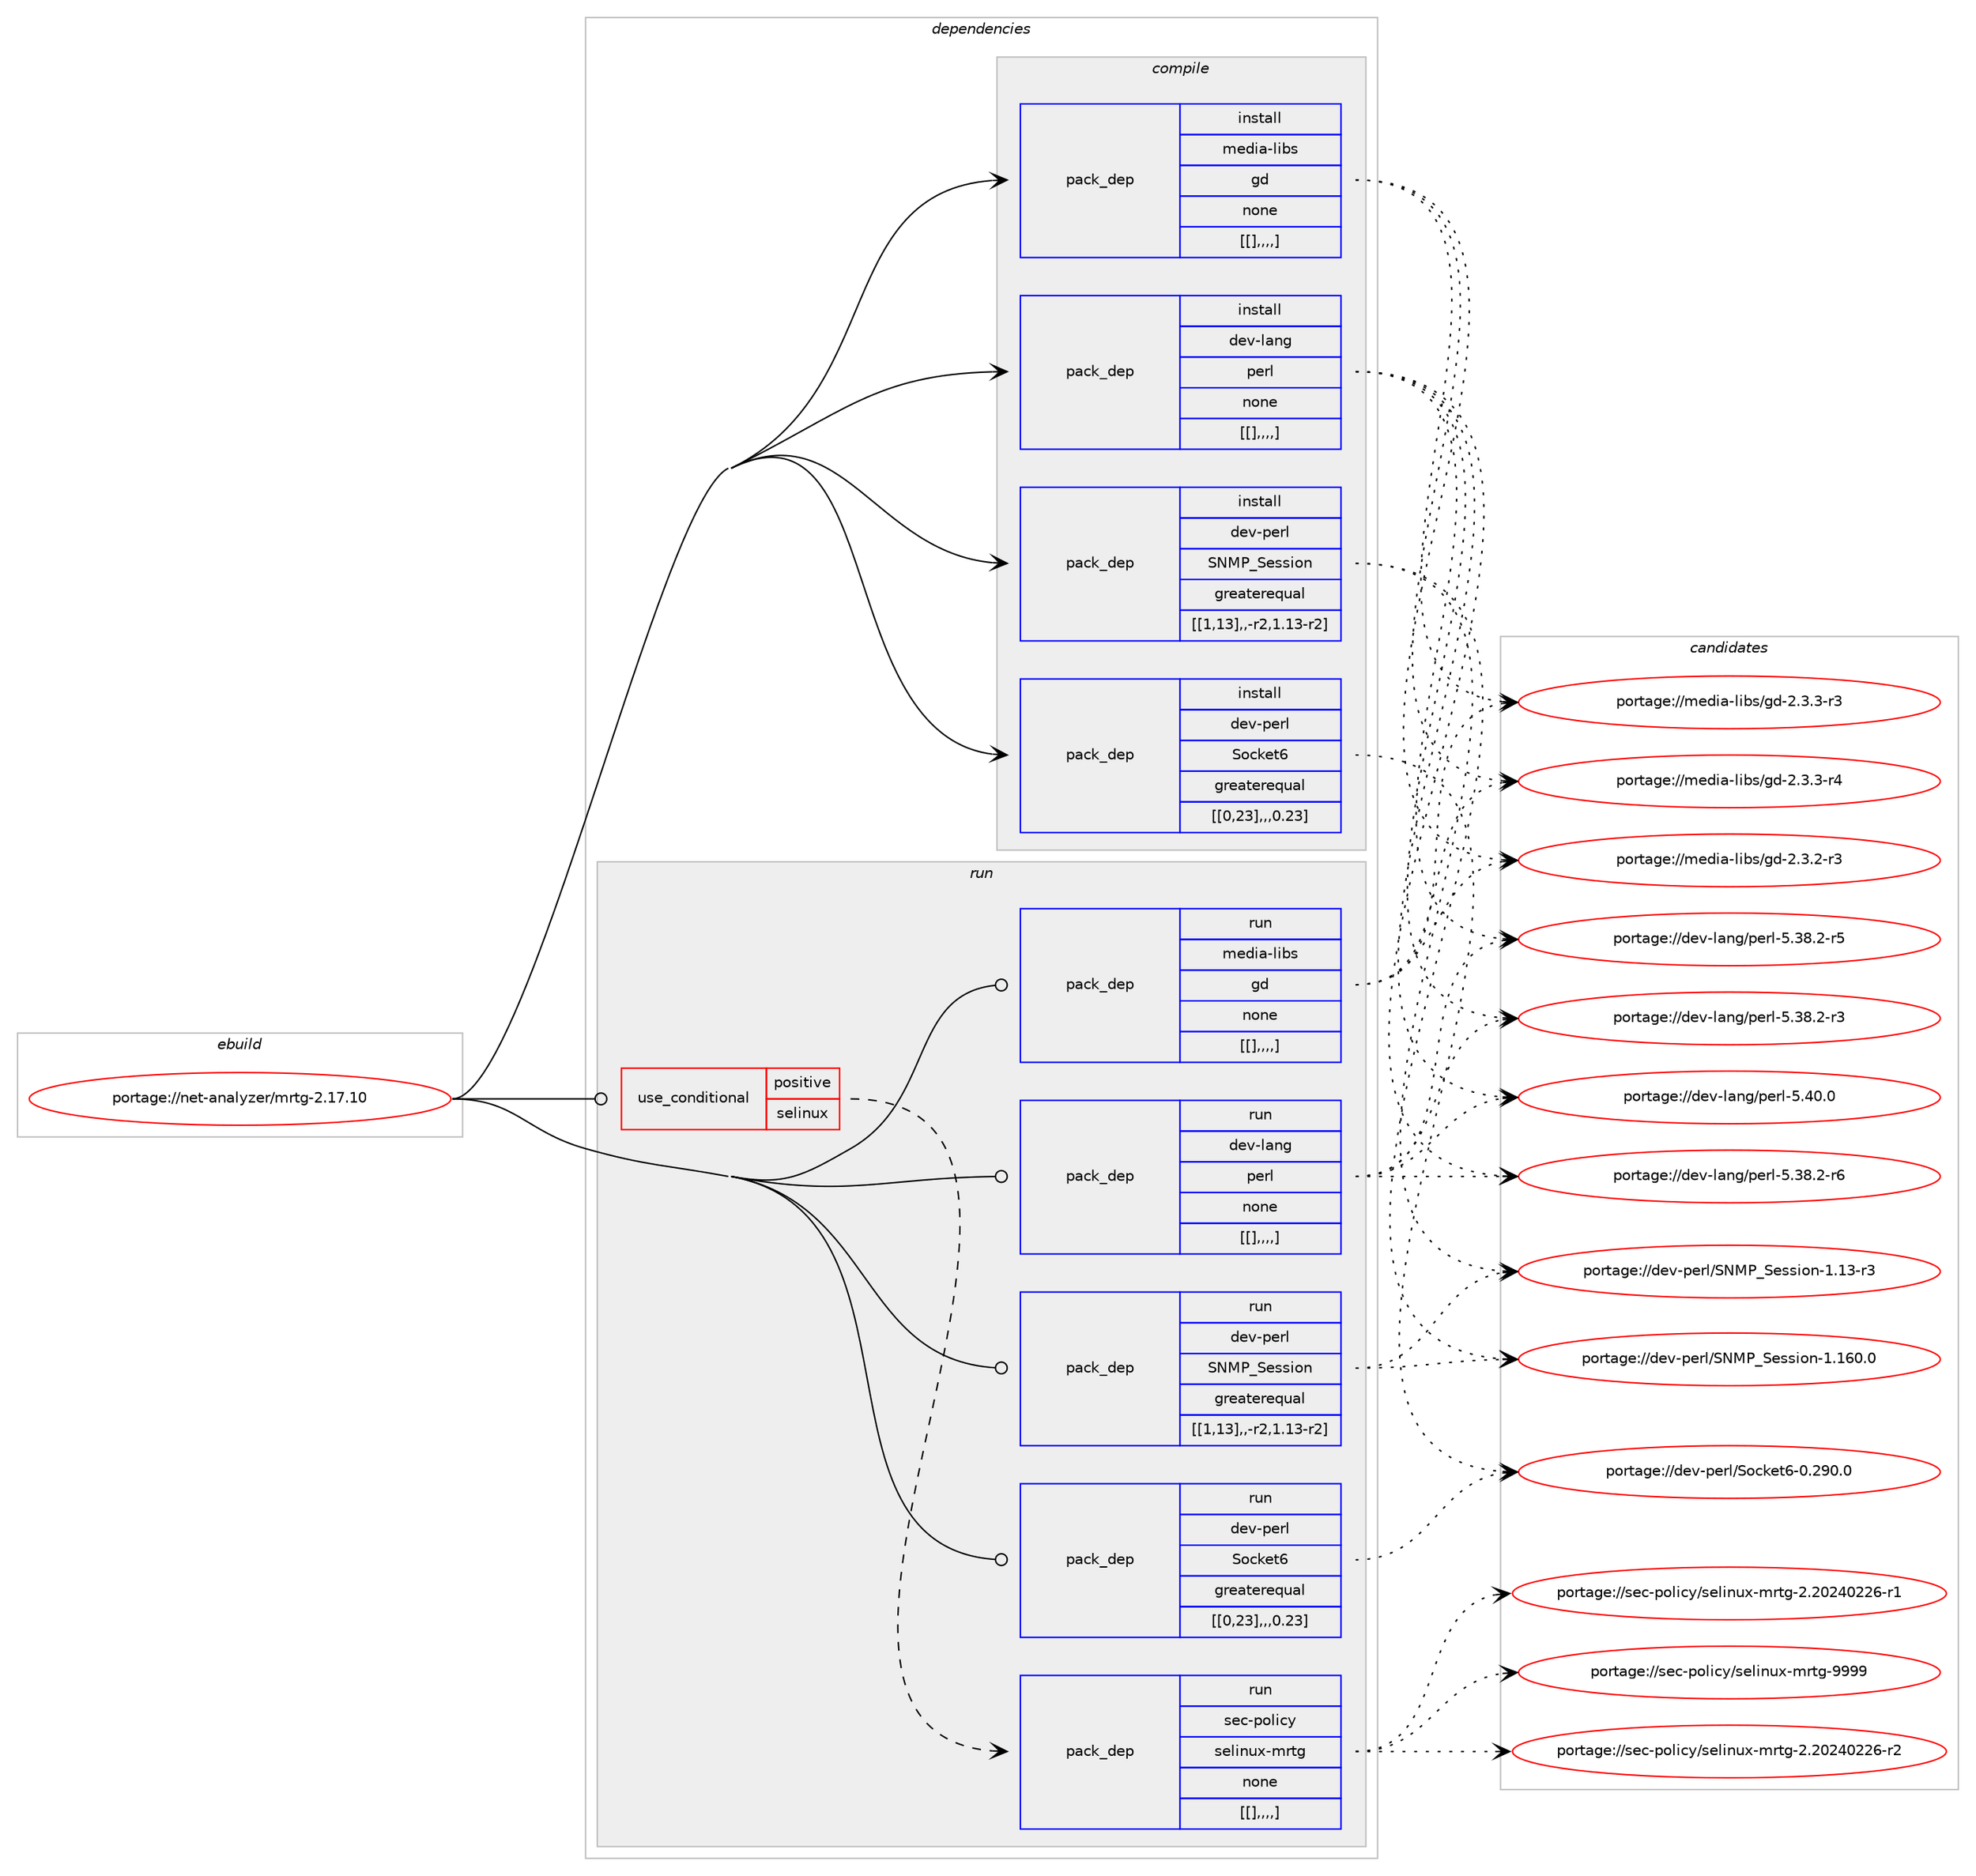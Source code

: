 digraph prolog {

# *************
# Graph options
# *************

newrank=true;
concentrate=true;
compound=true;
graph [rankdir=LR,fontname=Helvetica,fontsize=10,ranksep=1.5];#, ranksep=2.5, nodesep=0.2];
edge  [arrowhead=vee];
node  [fontname=Helvetica,fontsize=10];

# **********
# The ebuild
# **********

subgraph cluster_leftcol {
color=gray;
label=<<i>ebuild</i>>;
id [label="portage://net-analyzer/mrtg-2.17.10", color=red, width=4, href="../net-analyzer/mrtg-2.17.10.svg"];
}

# ****************
# The dependencies
# ****************

subgraph cluster_midcol {
color=gray;
label=<<i>dependencies</i>>;
subgraph cluster_compile {
fillcolor="#eeeeee";
style=filled;
label=<<i>compile</i>>;
subgraph pack261941 {
dependency356206 [label=<<TABLE BORDER="0" CELLBORDER="1" CELLSPACING="0" CELLPADDING="4" WIDTH="220"><TR><TD ROWSPAN="6" CELLPADDING="30">pack_dep</TD></TR><TR><TD WIDTH="110">install</TD></TR><TR><TD>dev-lang</TD></TR><TR><TD>perl</TD></TR><TR><TD>none</TD></TR><TR><TD>[[],,,,]</TD></TR></TABLE>>, shape=none, color=blue];
}
id:e -> dependency356206:w [weight=20,style="solid",arrowhead="vee"];
subgraph pack261942 {
dependency356207 [label=<<TABLE BORDER="0" CELLBORDER="1" CELLSPACING="0" CELLPADDING="4" WIDTH="220"><TR><TD ROWSPAN="6" CELLPADDING="30">pack_dep</TD></TR><TR><TD WIDTH="110">install</TD></TR><TR><TD>dev-perl</TD></TR><TR><TD>SNMP_Session</TD></TR><TR><TD>greaterequal</TD></TR><TR><TD>[[1,13],,-r2,1.13-r2]</TD></TR></TABLE>>, shape=none, color=blue];
}
id:e -> dependency356207:w [weight=20,style="solid",arrowhead="vee"];
subgraph pack261943 {
dependency356208 [label=<<TABLE BORDER="0" CELLBORDER="1" CELLSPACING="0" CELLPADDING="4" WIDTH="220"><TR><TD ROWSPAN="6" CELLPADDING="30">pack_dep</TD></TR><TR><TD WIDTH="110">install</TD></TR><TR><TD>dev-perl</TD></TR><TR><TD>Socket6</TD></TR><TR><TD>greaterequal</TD></TR><TR><TD>[[0,23],,,0.23]</TD></TR></TABLE>>, shape=none, color=blue];
}
id:e -> dependency356208:w [weight=20,style="solid",arrowhead="vee"];
subgraph pack261944 {
dependency356209 [label=<<TABLE BORDER="0" CELLBORDER="1" CELLSPACING="0" CELLPADDING="4" WIDTH="220"><TR><TD ROWSPAN="6" CELLPADDING="30">pack_dep</TD></TR><TR><TD WIDTH="110">install</TD></TR><TR><TD>media-libs</TD></TR><TR><TD>gd</TD></TR><TR><TD>none</TD></TR><TR><TD>[[],,,,]</TD></TR></TABLE>>, shape=none, color=blue];
}
id:e -> dependency356209:w [weight=20,style="solid",arrowhead="vee"];
}
subgraph cluster_compileandrun {
fillcolor="#eeeeee";
style=filled;
label=<<i>compile and run</i>>;
}
subgraph cluster_run {
fillcolor="#eeeeee";
style=filled;
label=<<i>run</i>>;
subgraph cond91554 {
dependency356210 [label=<<TABLE BORDER="0" CELLBORDER="1" CELLSPACING="0" CELLPADDING="4"><TR><TD ROWSPAN="3" CELLPADDING="10">use_conditional</TD></TR><TR><TD>positive</TD></TR><TR><TD>selinux</TD></TR></TABLE>>, shape=none, color=red];
subgraph pack261945 {
dependency356211 [label=<<TABLE BORDER="0" CELLBORDER="1" CELLSPACING="0" CELLPADDING="4" WIDTH="220"><TR><TD ROWSPAN="6" CELLPADDING="30">pack_dep</TD></TR><TR><TD WIDTH="110">run</TD></TR><TR><TD>sec-policy</TD></TR><TR><TD>selinux-mrtg</TD></TR><TR><TD>none</TD></TR><TR><TD>[[],,,,]</TD></TR></TABLE>>, shape=none, color=blue];
}
dependency356210:e -> dependency356211:w [weight=20,style="dashed",arrowhead="vee"];
}
id:e -> dependency356210:w [weight=20,style="solid",arrowhead="odot"];
subgraph pack261946 {
dependency356212 [label=<<TABLE BORDER="0" CELLBORDER="1" CELLSPACING="0" CELLPADDING="4" WIDTH="220"><TR><TD ROWSPAN="6" CELLPADDING="30">pack_dep</TD></TR><TR><TD WIDTH="110">run</TD></TR><TR><TD>dev-lang</TD></TR><TR><TD>perl</TD></TR><TR><TD>none</TD></TR><TR><TD>[[],,,,]</TD></TR></TABLE>>, shape=none, color=blue];
}
id:e -> dependency356212:w [weight=20,style="solid",arrowhead="odot"];
subgraph pack261947 {
dependency356213 [label=<<TABLE BORDER="0" CELLBORDER="1" CELLSPACING="0" CELLPADDING="4" WIDTH="220"><TR><TD ROWSPAN="6" CELLPADDING="30">pack_dep</TD></TR><TR><TD WIDTH="110">run</TD></TR><TR><TD>dev-perl</TD></TR><TR><TD>SNMP_Session</TD></TR><TR><TD>greaterequal</TD></TR><TR><TD>[[1,13],,-r2,1.13-r2]</TD></TR></TABLE>>, shape=none, color=blue];
}
id:e -> dependency356213:w [weight=20,style="solid",arrowhead="odot"];
subgraph pack261948 {
dependency356214 [label=<<TABLE BORDER="0" CELLBORDER="1" CELLSPACING="0" CELLPADDING="4" WIDTH="220"><TR><TD ROWSPAN="6" CELLPADDING="30">pack_dep</TD></TR><TR><TD WIDTH="110">run</TD></TR><TR><TD>dev-perl</TD></TR><TR><TD>Socket6</TD></TR><TR><TD>greaterequal</TD></TR><TR><TD>[[0,23],,,0.23]</TD></TR></TABLE>>, shape=none, color=blue];
}
id:e -> dependency356214:w [weight=20,style="solid",arrowhead="odot"];
subgraph pack261949 {
dependency356215 [label=<<TABLE BORDER="0" CELLBORDER="1" CELLSPACING="0" CELLPADDING="4" WIDTH="220"><TR><TD ROWSPAN="6" CELLPADDING="30">pack_dep</TD></TR><TR><TD WIDTH="110">run</TD></TR><TR><TD>media-libs</TD></TR><TR><TD>gd</TD></TR><TR><TD>none</TD></TR><TR><TD>[[],,,,]</TD></TR></TABLE>>, shape=none, color=blue];
}
id:e -> dependency356215:w [weight=20,style="solid",arrowhead="odot"];
}
}

# **************
# The candidates
# **************

subgraph cluster_choices {
rank=same;
color=gray;
label=<<i>candidates</i>>;

subgraph choice261941 {
color=black;
nodesep=1;
choice10010111845108971101034711210111410845534652484648 [label="portage://dev-lang/perl-5.40.0", color=red, width=4,href="../dev-lang/perl-5.40.0.svg"];
choice100101118451089711010347112101114108455346515646504511454 [label="portage://dev-lang/perl-5.38.2-r6", color=red, width=4,href="../dev-lang/perl-5.38.2-r6.svg"];
choice100101118451089711010347112101114108455346515646504511453 [label="portage://dev-lang/perl-5.38.2-r5", color=red, width=4,href="../dev-lang/perl-5.38.2-r5.svg"];
choice100101118451089711010347112101114108455346515646504511451 [label="portage://dev-lang/perl-5.38.2-r3", color=red, width=4,href="../dev-lang/perl-5.38.2-r3.svg"];
dependency356206:e -> choice10010111845108971101034711210111410845534652484648:w [style=dotted,weight="100"];
dependency356206:e -> choice100101118451089711010347112101114108455346515646504511454:w [style=dotted,weight="100"];
dependency356206:e -> choice100101118451089711010347112101114108455346515646504511453:w [style=dotted,weight="100"];
dependency356206:e -> choice100101118451089711010347112101114108455346515646504511451:w [style=dotted,weight="100"];
}
subgraph choice261942 {
color=black;
nodesep=1;
choice10010111845112101114108478378778095831011151151051111104549464954484648 [label="portage://dev-perl/SNMP_Session-1.160.0", color=red, width=4,href="../dev-perl/SNMP_Session-1.160.0.svg"];
choice100101118451121011141084783787780958310111511510511111045494649514511451 [label="portage://dev-perl/SNMP_Session-1.13-r3", color=red, width=4,href="../dev-perl/SNMP_Session-1.13-r3.svg"];
dependency356207:e -> choice10010111845112101114108478378778095831011151151051111104549464954484648:w [style=dotted,weight="100"];
dependency356207:e -> choice100101118451121011141084783787780958310111511510511111045494649514511451:w [style=dotted,weight="100"];
}
subgraph choice261943 {
color=black;
nodesep=1;
choice10010111845112101114108478311199107101116544548465057484648 [label="portage://dev-perl/Socket6-0.290.0", color=red, width=4,href="../dev-perl/Socket6-0.290.0.svg"];
dependency356208:e -> choice10010111845112101114108478311199107101116544548465057484648:w [style=dotted,weight="100"];
}
subgraph choice261944 {
color=black;
nodesep=1;
choice109101100105974510810598115471031004550465146514511452 [label="portage://media-libs/gd-2.3.3-r4", color=red, width=4,href="../media-libs/gd-2.3.3-r4.svg"];
choice109101100105974510810598115471031004550465146514511451 [label="portage://media-libs/gd-2.3.3-r3", color=red, width=4,href="../media-libs/gd-2.3.3-r3.svg"];
choice109101100105974510810598115471031004550465146504511451 [label="portage://media-libs/gd-2.3.2-r3", color=red, width=4,href="../media-libs/gd-2.3.2-r3.svg"];
dependency356209:e -> choice109101100105974510810598115471031004550465146514511452:w [style=dotted,weight="100"];
dependency356209:e -> choice109101100105974510810598115471031004550465146514511451:w [style=dotted,weight="100"];
dependency356209:e -> choice109101100105974510810598115471031004550465146504511451:w [style=dotted,weight="100"];
}
subgraph choice261945 {
color=black;
nodesep=1;
choice11510199451121111081059912147115101108105110117120451091141161034557575757 [label="portage://sec-policy/selinux-mrtg-9999", color=red, width=4,href="../sec-policy/selinux-mrtg-9999.svg"];
choice115101994511211110810599121471151011081051101171204510911411610345504650485052485050544511450 [label="portage://sec-policy/selinux-mrtg-2.20240226-r2", color=red, width=4,href="../sec-policy/selinux-mrtg-2.20240226-r2.svg"];
choice115101994511211110810599121471151011081051101171204510911411610345504650485052485050544511449 [label="portage://sec-policy/selinux-mrtg-2.20240226-r1", color=red, width=4,href="../sec-policy/selinux-mrtg-2.20240226-r1.svg"];
dependency356211:e -> choice11510199451121111081059912147115101108105110117120451091141161034557575757:w [style=dotted,weight="100"];
dependency356211:e -> choice115101994511211110810599121471151011081051101171204510911411610345504650485052485050544511450:w [style=dotted,weight="100"];
dependency356211:e -> choice115101994511211110810599121471151011081051101171204510911411610345504650485052485050544511449:w [style=dotted,weight="100"];
}
subgraph choice261946 {
color=black;
nodesep=1;
choice10010111845108971101034711210111410845534652484648 [label="portage://dev-lang/perl-5.40.0", color=red, width=4,href="../dev-lang/perl-5.40.0.svg"];
choice100101118451089711010347112101114108455346515646504511454 [label="portage://dev-lang/perl-5.38.2-r6", color=red, width=4,href="../dev-lang/perl-5.38.2-r6.svg"];
choice100101118451089711010347112101114108455346515646504511453 [label="portage://dev-lang/perl-5.38.2-r5", color=red, width=4,href="../dev-lang/perl-5.38.2-r5.svg"];
choice100101118451089711010347112101114108455346515646504511451 [label="portage://dev-lang/perl-5.38.2-r3", color=red, width=4,href="../dev-lang/perl-5.38.2-r3.svg"];
dependency356212:e -> choice10010111845108971101034711210111410845534652484648:w [style=dotted,weight="100"];
dependency356212:e -> choice100101118451089711010347112101114108455346515646504511454:w [style=dotted,weight="100"];
dependency356212:e -> choice100101118451089711010347112101114108455346515646504511453:w [style=dotted,weight="100"];
dependency356212:e -> choice100101118451089711010347112101114108455346515646504511451:w [style=dotted,weight="100"];
}
subgraph choice261947 {
color=black;
nodesep=1;
choice10010111845112101114108478378778095831011151151051111104549464954484648 [label="portage://dev-perl/SNMP_Session-1.160.0", color=red, width=4,href="../dev-perl/SNMP_Session-1.160.0.svg"];
choice100101118451121011141084783787780958310111511510511111045494649514511451 [label="portage://dev-perl/SNMP_Session-1.13-r3", color=red, width=4,href="../dev-perl/SNMP_Session-1.13-r3.svg"];
dependency356213:e -> choice10010111845112101114108478378778095831011151151051111104549464954484648:w [style=dotted,weight="100"];
dependency356213:e -> choice100101118451121011141084783787780958310111511510511111045494649514511451:w [style=dotted,weight="100"];
}
subgraph choice261948 {
color=black;
nodesep=1;
choice10010111845112101114108478311199107101116544548465057484648 [label="portage://dev-perl/Socket6-0.290.0", color=red, width=4,href="../dev-perl/Socket6-0.290.0.svg"];
dependency356214:e -> choice10010111845112101114108478311199107101116544548465057484648:w [style=dotted,weight="100"];
}
subgraph choice261949 {
color=black;
nodesep=1;
choice109101100105974510810598115471031004550465146514511452 [label="portage://media-libs/gd-2.3.3-r4", color=red, width=4,href="../media-libs/gd-2.3.3-r4.svg"];
choice109101100105974510810598115471031004550465146514511451 [label="portage://media-libs/gd-2.3.3-r3", color=red, width=4,href="../media-libs/gd-2.3.3-r3.svg"];
choice109101100105974510810598115471031004550465146504511451 [label="portage://media-libs/gd-2.3.2-r3", color=red, width=4,href="../media-libs/gd-2.3.2-r3.svg"];
dependency356215:e -> choice109101100105974510810598115471031004550465146514511452:w [style=dotted,weight="100"];
dependency356215:e -> choice109101100105974510810598115471031004550465146514511451:w [style=dotted,weight="100"];
dependency356215:e -> choice109101100105974510810598115471031004550465146504511451:w [style=dotted,weight="100"];
}
}

}

